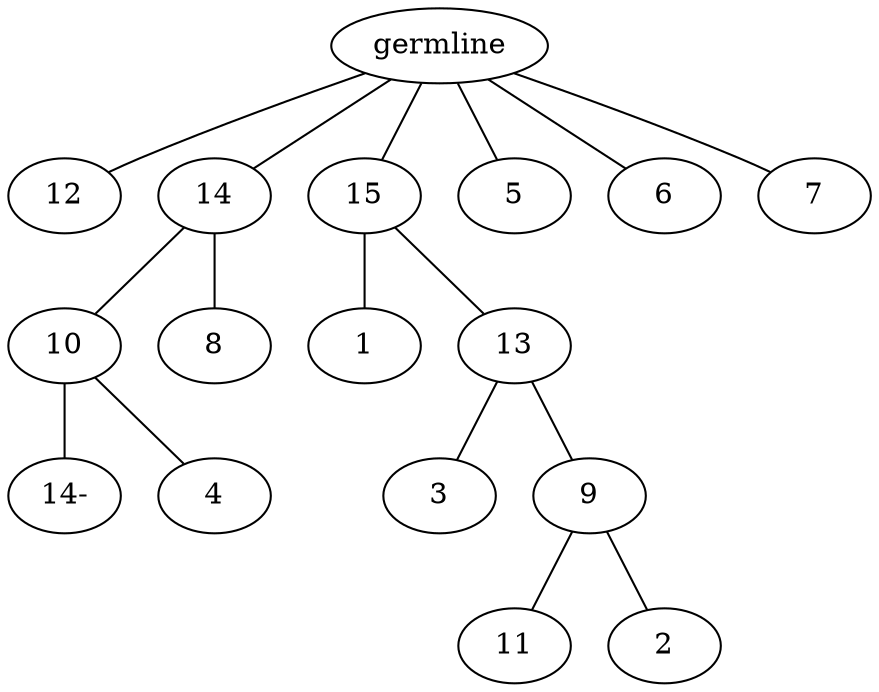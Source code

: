 graph tree {
    "140093029760400" [label="germline"];
    "140093029800736" [label="12"];
    "140093029800544" [label="14"];
    "140093029823536" [label="10"];
    "140093029758288" [label="14-"];
    "140093029822624" [label="4"];
    "140093029822720" [label="8"];
    "140093029798048" [label="15"];
    "140093029823248" [label="1"];
    "140093029824016" [label="13"];
    "140093029826176" [label="3"];
    "140093029826320" [label="9"];
    "140093029855296" [label="11"];
    "140093029856592" [label="2"];
    "140093029800880" [label="5"];
    "140093029822816" [label="6"];
    "140093029822672" [label="7"];
    "140093029760400" -- "140093029800736";
    "140093029760400" -- "140093029800544";
    "140093029760400" -- "140093029798048";
    "140093029760400" -- "140093029800880";
    "140093029760400" -- "140093029822816";
    "140093029760400" -- "140093029822672";
    "140093029800544" -- "140093029823536";
    "140093029800544" -- "140093029822720";
    "140093029823536" -- "140093029758288";
    "140093029823536" -- "140093029822624";
    "140093029798048" -- "140093029823248";
    "140093029798048" -- "140093029824016";
    "140093029824016" -- "140093029826176";
    "140093029824016" -- "140093029826320";
    "140093029826320" -- "140093029855296";
    "140093029826320" -- "140093029856592";
}
